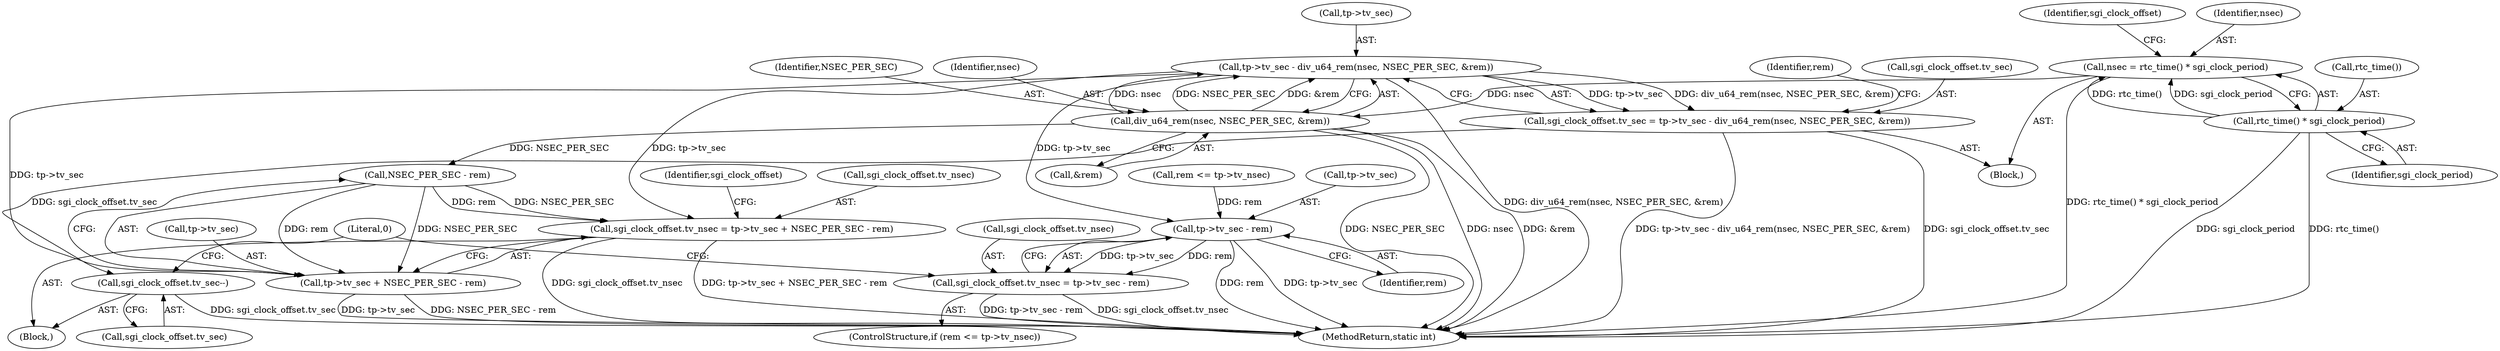 digraph "0_linux_f8bd2258e2d520dff28c855658bd24bdafb5102d_1@pointer" {
"1000115" [label="(Call,tp->tv_sec - div_u64_rem(nsec, NSEC_PER_SEC, &rem))"];
"1000119" [label="(Call,div_u64_rem(nsec, NSEC_PER_SEC, &rem))"];
"1000106" [label="(Call,nsec = rtc_time() * sgi_clock_period)"];
"1000108" [label="(Call,rtc_time() * sgi_clock_period)"];
"1000111" [label="(Call,sgi_clock_offset.tv_sec = tp->tv_sec - div_u64_rem(nsec, NSEC_PER_SEC, &rem))"];
"1000152" [label="(Call,sgi_clock_offset.tv_sec--)"];
"1000134" [label="(Call,tp->tv_sec - rem)"];
"1000130" [label="(Call,sgi_clock_offset.tv_nsec = tp->tv_sec - rem)"];
"1000141" [label="(Call,sgi_clock_offset.tv_nsec = tp->tv_sec + NSEC_PER_SEC - rem)"];
"1000145" [label="(Call,tp->tv_sec + NSEC_PER_SEC - rem)"];
"1000116" [label="(Call,tp->tv_sec)"];
"1000124" [label="(ControlStructure,if (rem <= tp->tv_nsec))"];
"1000141" [label="(Call,sgi_clock_offset.tv_nsec = tp->tv_sec + NSEC_PER_SEC - rem)"];
"1000134" [label="(Call,tp->tv_sec - rem)"];
"1000152" [label="(Call,sgi_clock_offset.tv_sec--)"];
"1000125" [label="(Call,rem <= tp->tv_nsec)"];
"1000115" [label="(Call,tp->tv_sec - div_u64_rem(nsec, NSEC_PER_SEC, &rem))"];
"1000119" [label="(Call,div_u64_rem(nsec, NSEC_PER_SEC, &rem))"];
"1000120" [label="(Identifier,nsec)"];
"1000140" [label="(Block,)"];
"1000110" [label="(Identifier,sgi_clock_period)"];
"1000142" [label="(Call,sgi_clock_offset.tv_nsec)"];
"1000145" [label="(Call,tp->tv_sec + NSEC_PER_SEC - rem)"];
"1000138" [label="(Identifier,rem)"];
"1000157" [label="(Literal,0)"];
"1000108" [label="(Call,rtc_time() * sgi_clock_period)"];
"1000126" [label="(Identifier,rem)"];
"1000130" [label="(Call,sgi_clock_offset.tv_nsec = tp->tv_sec - rem)"];
"1000107" [label="(Identifier,nsec)"];
"1000135" [label="(Call,tp->tv_sec)"];
"1000103" [label="(Block,)"];
"1000146" [label="(Call,tp->tv_sec)"];
"1000121" [label="(Identifier,NSEC_PER_SEC)"];
"1000106" [label="(Call,nsec = rtc_time() * sgi_clock_period)"];
"1000111" [label="(Call,sgi_clock_offset.tv_sec = tp->tv_sec - div_u64_rem(nsec, NSEC_PER_SEC, &rem))"];
"1000112" [label="(Call,sgi_clock_offset.tv_sec)"];
"1000158" [label="(MethodReturn,static int)"];
"1000149" [label="(Call,NSEC_PER_SEC - rem)"];
"1000113" [label="(Identifier,sgi_clock_offset)"];
"1000153" [label="(Call,sgi_clock_offset.tv_sec)"];
"1000109" [label="(Call,rtc_time())"];
"1000154" [label="(Identifier,sgi_clock_offset)"];
"1000122" [label="(Call,&rem)"];
"1000131" [label="(Call,sgi_clock_offset.tv_nsec)"];
"1000115" -> "1000111"  [label="AST: "];
"1000115" -> "1000119"  [label="CFG: "];
"1000116" -> "1000115"  [label="AST: "];
"1000119" -> "1000115"  [label="AST: "];
"1000111" -> "1000115"  [label="CFG: "];
"1000115" -> "1000158"  [label="DDG: div_u64_rem(nsec, NSEC_PER_SEC, &rem)"];
"1000115" -> "1000111"  [label="DDG: tp->tv_sec"];
"1000115" -> "1000111"  [label="DDG: div_u64_rem(nsec, NSEC_PER_SEC, &rem)"];
"1000119" -> "1000115"  [label="DDG: nsec"];
"1000119" -> "1000115"  [label="DDG: NSEC_PER_SEC"];
"1000119" -> "1000115"  [label="DDG: &rem"];
"1000115" -> "1000134"  [label="DDG: tp->tv_sec"];
"1000115" -> "1000141"  [label="DDG: tp->tv_sec"];
"1000115" -> "1000145"  [label="DDG: tp->tv_sec"];
"1000119" -> "1000122"  [label="CFG: "];
"1000120" -> "1000119"  [label="AST: "];
"1000121" -> "1000119"  [label="AST: "];
"1000122" -> "1000119"  [label="AST: "];
"1000119" -> "1000158"  [label="DDG: NSEC_PER_SEC"];
"1000119" -> "1000158"  [label="DDG: nsec"];
"1000119" -> "1000158"  [label="DDG: &rem"];
"1000106" -> "1000119"  [label="DDG: nsec"];
"1000119" -> "1000149"  [label="DDG: NSEC_PER_SEC"];
"1000106" -> "1000103"  [label="AST: "];
"1000106" -> "1000108"  [label="CFG: "];
"1000107" -> "1000106"  [label="AST: "];
"1000108" -> "1000106"  [label="AST: "];
"1000113" -> "1000106"  [label="CFG: "];
"1000106" -> "1000158"  [label="DDG: rtc_time() * sgi_clock_period"];
"1000108" -> "1000106"  [label="DDG: rtc_time()"];
"1000108" -> "1000106"  [label="DDG: sgi_clock_period"];
"1000108" -> "1000110"  [label="CFG: "];
"1000109" -> "1000108"  [label="AST: "];
"1000110" -> "1000108"  [label="AST: "];
"1000108" -> "1000158"  [label="DDG: sgi_clock_period"];
"1000108" -> "1000158"  [label="DDG: rtc_time()"];
"1000111" -> "1000103"  [label="AST: "];
"1000112" -> "1000111"  [label="AST: "];
"1000126" -> "1000111"  [label="CFG: "];
"1000111" -> "1000158"  [label="DDG: tp->tv_sec - div_u64_rem(nsec, NSEC_PER_SEC, &rem)"];
"1000111" -> "1000158"  [label="DDG: sgi_clock_offset.tv_sec"];
"1000111" -> "1000152"  [label="DDG: sgi_clock_offset.tv_sec"];
"1000152" -> "1000140"  [label="AST: "];
"1000152" -> "1000153"  [label="CFG: "];
"1000153" -> "1000152"  [label="AST: "];
"1000157" -> "1000152"  [label="CFG: "];
"1000152" -> "1000158"  [label="DDG: sgi_clock_offset.tv_sec"];
"1000134" -> "1000130"  [label="AST: "];
"1000134" -> "1000138"  [label="CFG: "];
"1000135" -> "1000134"  [label="AST: "];
"1000138" -> "1000134"  [label="AST: "];
"1000130" -> "1000134"  [label="CFG: "];
"1000134" -> "1000158"  [label="DDG: rem"];
"1000134" -> "1000158"  [label="DDG: tp->tv_sec"];
"1000134" -> "1000130"  [label="DDG: tp->tv_sec"];
"1000134" -> "1000130"  [label="DDG: rem"];
"1000125" -> "1000134"  [label="DDG: rem"];
"1000130" -> "1000124"  [label="AST: "];
"1000131" -> "1000130"  [label="AST: "];
"1000157" -> "1000130"  [label="CFG: "];
"1000130" -> "1000158"  [label="DDG: tp->tv_sec - rem"];
"1000130" -> "1000158"  [label="DDG: sgi_clock_offset.tv_nsec"];
"1000141" -> "1000140"  [label="AST: "];
"1000141" -> "1000145"  [label="CFG: "];
"1000142" -> "1000141"  [label="AST: "];
"1000145" -> "1000141"  [label="AST: "];
"1000154" -> "1000141"  [label="CFG: "];
"1000141" -> "1000158"  [label="DDG: sgi_clock_offset.tv_nsec"];
"1000141" -> "1000158"  [label="DDG: tp->tv_sec + NSEC_PER_SEC - rem"];
"1000149" -> "1000141"  [label="DDG: NSEC_PER_SEC"];
"1000149" -> "1000141"  [label="DDG: rem"];
"1000145" -> "1000149"  [label="CFG: "];
"1000146" -> "1000145"  [label="AST: "];
"1000149" -> "1000145"  [label="AST: "];
"1000145" -> "1000158"  [label="DDG: NSEC_PER_SEC - rem"];
"1000145" -> "1000158"  [label="DDG: tp->tv_sec"];
"1000149" -> "1000145"  [label="DDG: NSEC_PER_SEC"];
"1000149" -> "1000145"  [label="DDG: rem"];
}
